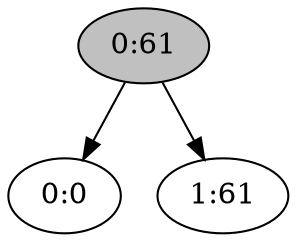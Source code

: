 digraph "big-i1:61" {

/* Nodes */

N_0_61[label="0:61"][style="filled"][fillcolor="grey"];
N_0_0[label="0:0"];
N_1_61[label="1:61"];

/* Edges */

N_0_61 -> N_0_0;
N_0_61 -> N_1_61;
}
